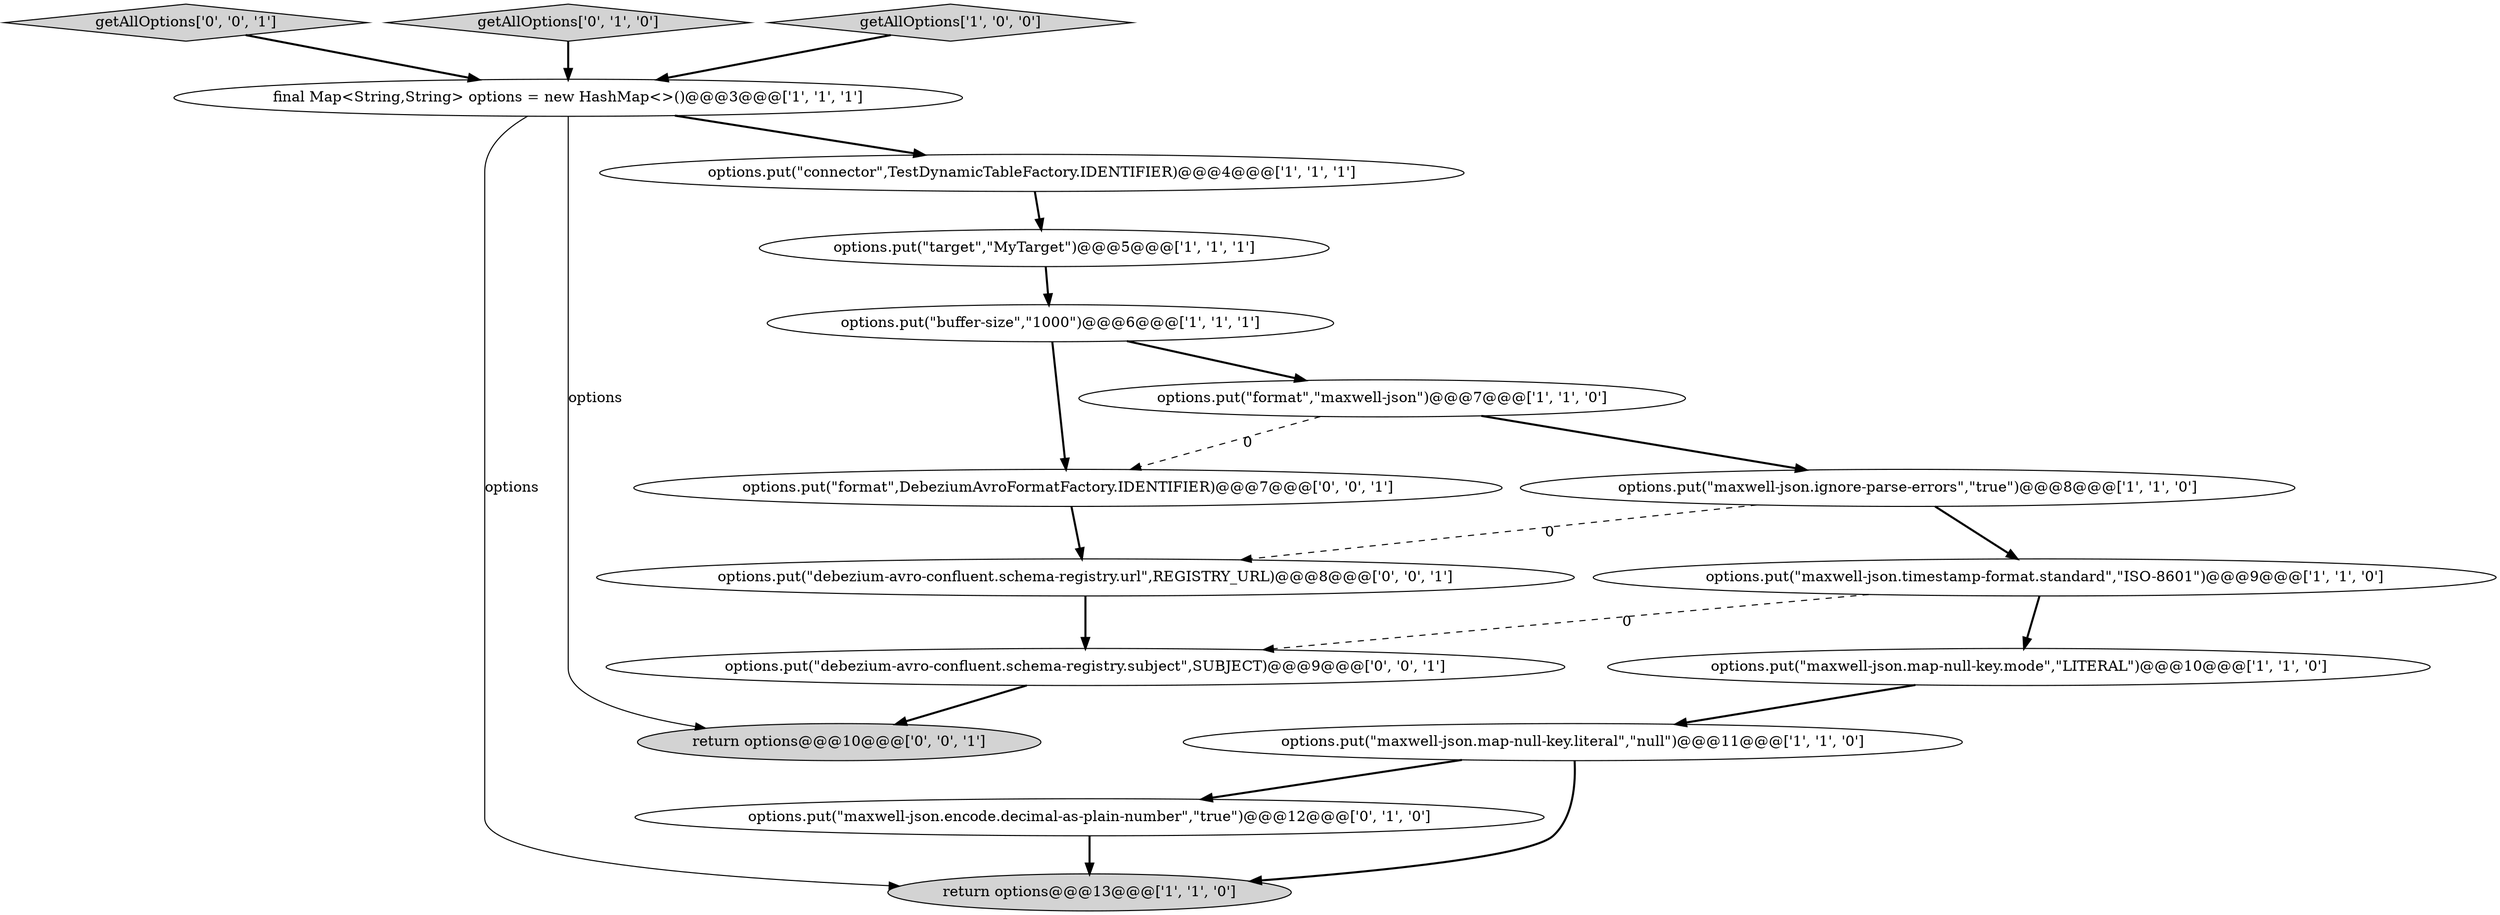 digraph {
12 [style = filled, label = "options.put(\"maxwell-json.encode.decimal-as-plain-number\",\"true\")@@@12@@@['0', '1', '0']", fillcolor = white, shape = ellipse image = "AAA1AAABBB2BBB"];
5 [style = filled, label = "options.put(\"buffer-size\",\"1000\")@@@6@@@['1', '1', '1']", fillcolor = white, shape = ellipse image = "AAA0AAABBB1BBB"];
15 [style = filled, label = "getAllOptions['0', '0', '1']", fillcolor = lightgray, shape = diamond image = "AAA0AAABBB3BBB"];
3 [style = filled, label = "options.put(\"maxwell-json.map-null-key.literal\",\"null\")@@@11@@@['1', '1', '0']", fillcolor = white, shape = ellipse image = "AAA0AAABBB1BBB"];
13 [style = filled, label = "options.put(\"debezium-avro-confluent.schema-registry.subject\",SUBJECT)@@@9@@@['0', '0', '1']", fillcolor = white, shape = ellipse image = "AAA0AAABBB3BBB"];
17 [style = filled, label = "options.put(\"format\",DebeziumAvroFormatFactory.IDENTIFIER)@@@7@@@['0', '0', '1']", fillcolor = white, shape = ellipse image = "AAA0AAABBB3BBB"];
7 [style = filled, label = "options.put(\"maxwell-json.map-null-key.mode\",\"LITERAL\")@@@10@@@['1', '1', '0']", fillcolor = white, shape = ellipse image = "AAA0AAABBB1BBB"];
9 [style = filled, label = "return options@@@13@@@['1', '1', '0']", fillcolor = lightgray, shape = ellipse image = "AAA0AAABBB1BBB"];
14 [style = filled, label = "return options@@@10@@@['0', '0', '1']", fillcolor = lightgray, shape = ellipse image = "AAA0AAABBB3BBB"];
4 [style = filled, label = "final Map<String,String> options = new HashMap<>()@@@3@@@['1', '1', '1']", fillcolor = white, shape = ellipse image = "AAA0AAABBB1BBB"];
6 [style = filled, label = "options.put(\"target\",\"MyTarget\")@@@5@@@['1', '1', '1']", fillcolor = white, shape = ellipse image = "AAA0AAABBB1BBB"];
10 [style = filled, label = "options.put(\"connector\",TestDynamicTableFactory.IDENTIFIER)@@@4@@@['1', '1', '1']", fillcolor = white, shape = ellipse image = "AAA0AAABBB1BBB"];
1 [style = filled, label = "options.put(\"format\",\"maxwell-json\")@@@7@@@['1', '1', '0']", fillcolor = white, shape = ellipse image = "AAA0AAABBB1BBB"];
11 [style = filled, label = "getAllOptions['0', '1', '0']", fillcolor = lightgray, shape = diamond image = "AAA0AAABBB2BBB"];
2 [style = filled, label = "options.put(\"maxwell-json.timestamp-format.standard\",\"ISO-8601\")@@@9@@@['1', '1', '0']", fillcolor = white, shape = ellipse image = "AAA0AAABBB1BBB"];
0 [style = filled, label = "options.put(\"maxwell-json.ignore-parse-errors\",\"true\")@@@8@@@['1', '1', '0']", fillcolor = white, shape = ellipse image = "AAA0AAABBB1BBB"];
8 [style = filled, label = "getAllOptions['1', '0', '0']", fillcolor = lightgray, shape = diamond image = "AAA0AAABBB1BBB"];
16 [style = filled, label = "options.put(\"debezium-avro-confluent.schema-registry.url\",REGISTRY_URL)@@@8@@@['0', '0', '1']", fillcolor = white, shape = ellipse image = "AAA0AAABBB3BBB"];
11->4 [style = bold, label=""];
10->6 [style = bold, label=""];
8->4 [style = bold, label=""];
2->7 [style = bold, label=""];
5->1 [style = bold, label=""];
15->4 [style = bold, label=""];
16->13 [style = bold, label=""];
5->17 [style = bold, label=""];
12->9 [style = bold, label=""];
7->3 [style = bold, label=""];
0->16 [style = dashed, label="0"];
3->12 [style = bold, label=""];
3->9 [style = bold, label=""];
6->5 [style = bold, label=""];
4->10 [style = bold, label=""];
4->9 [style = solid, label="options"];
0->2 [style = bold, label=""];
4->14 [style = solid, label="options"];
13->14 [style = bold, label=""];
1->17 [style = dashed, label="0"];
17->16 [style = bold, label=""];
2->13 [style = dashed, label="0"];
1->0 [style = bold, label=""];
}

